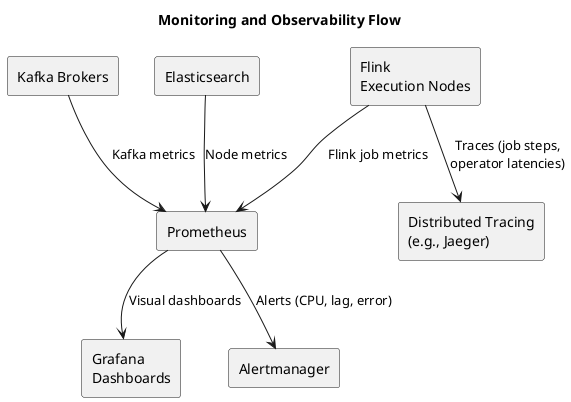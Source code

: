 @startuml
title Monitoring and Observability Flow

skinparam shadowing false

rectangle "Kafka Brokers" as KAFKA
rectangle "Flink\nExecution Nodes" as FLINK
rectangle "Elasticsearch" as ELS
rectangle "Prometheus" as PROM
rectangle "Grafana\nDashboards" as GRAF
rectangle "Alertmanager" as ALERT
rectangle "Distributed Tracing\n(e.g., Jaeger)" as TRACE

KAFKA --> PROM : Kafka metrics
FLINK --> PROM : Flink job metrics
ELS --> PROM : Node metrics
PROM --> GRAF : Visual dashboards
PROM --> ALERT : Alerts (CPU, lag, error)
FLINK --> TRACE : Traces (job steps,\noperator latencies)
@enduml

